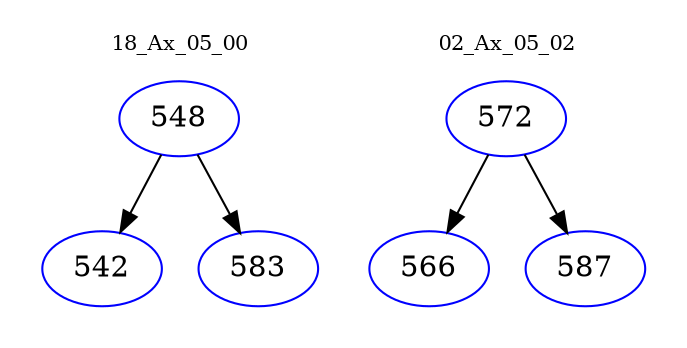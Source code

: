 digraph{
subgraph cluster_0 {
color = white
label = "18_Ax_05_00";
fontsize=10;
T0_548 [label="548", color="blue"]
T0_548 -> T0_542 [color="black"]
T0_542 [label="542", color="blue"]
T0_548 -> T0_583 [color="black"]
T0_583 [label="583", color="blue"]
}
subgraph cluster_1 {
color = white
label = "02_Ax_05_02";
fontsize=10;
T1_572 [label="572", color="blue"]
T1_572 -> T1_566 [color="black"]
T1_566 [label="566", color="blue"]
T1_572 -> T1_587 [color="black"]
T1_587 [label="587", color="blue"]
}
}
